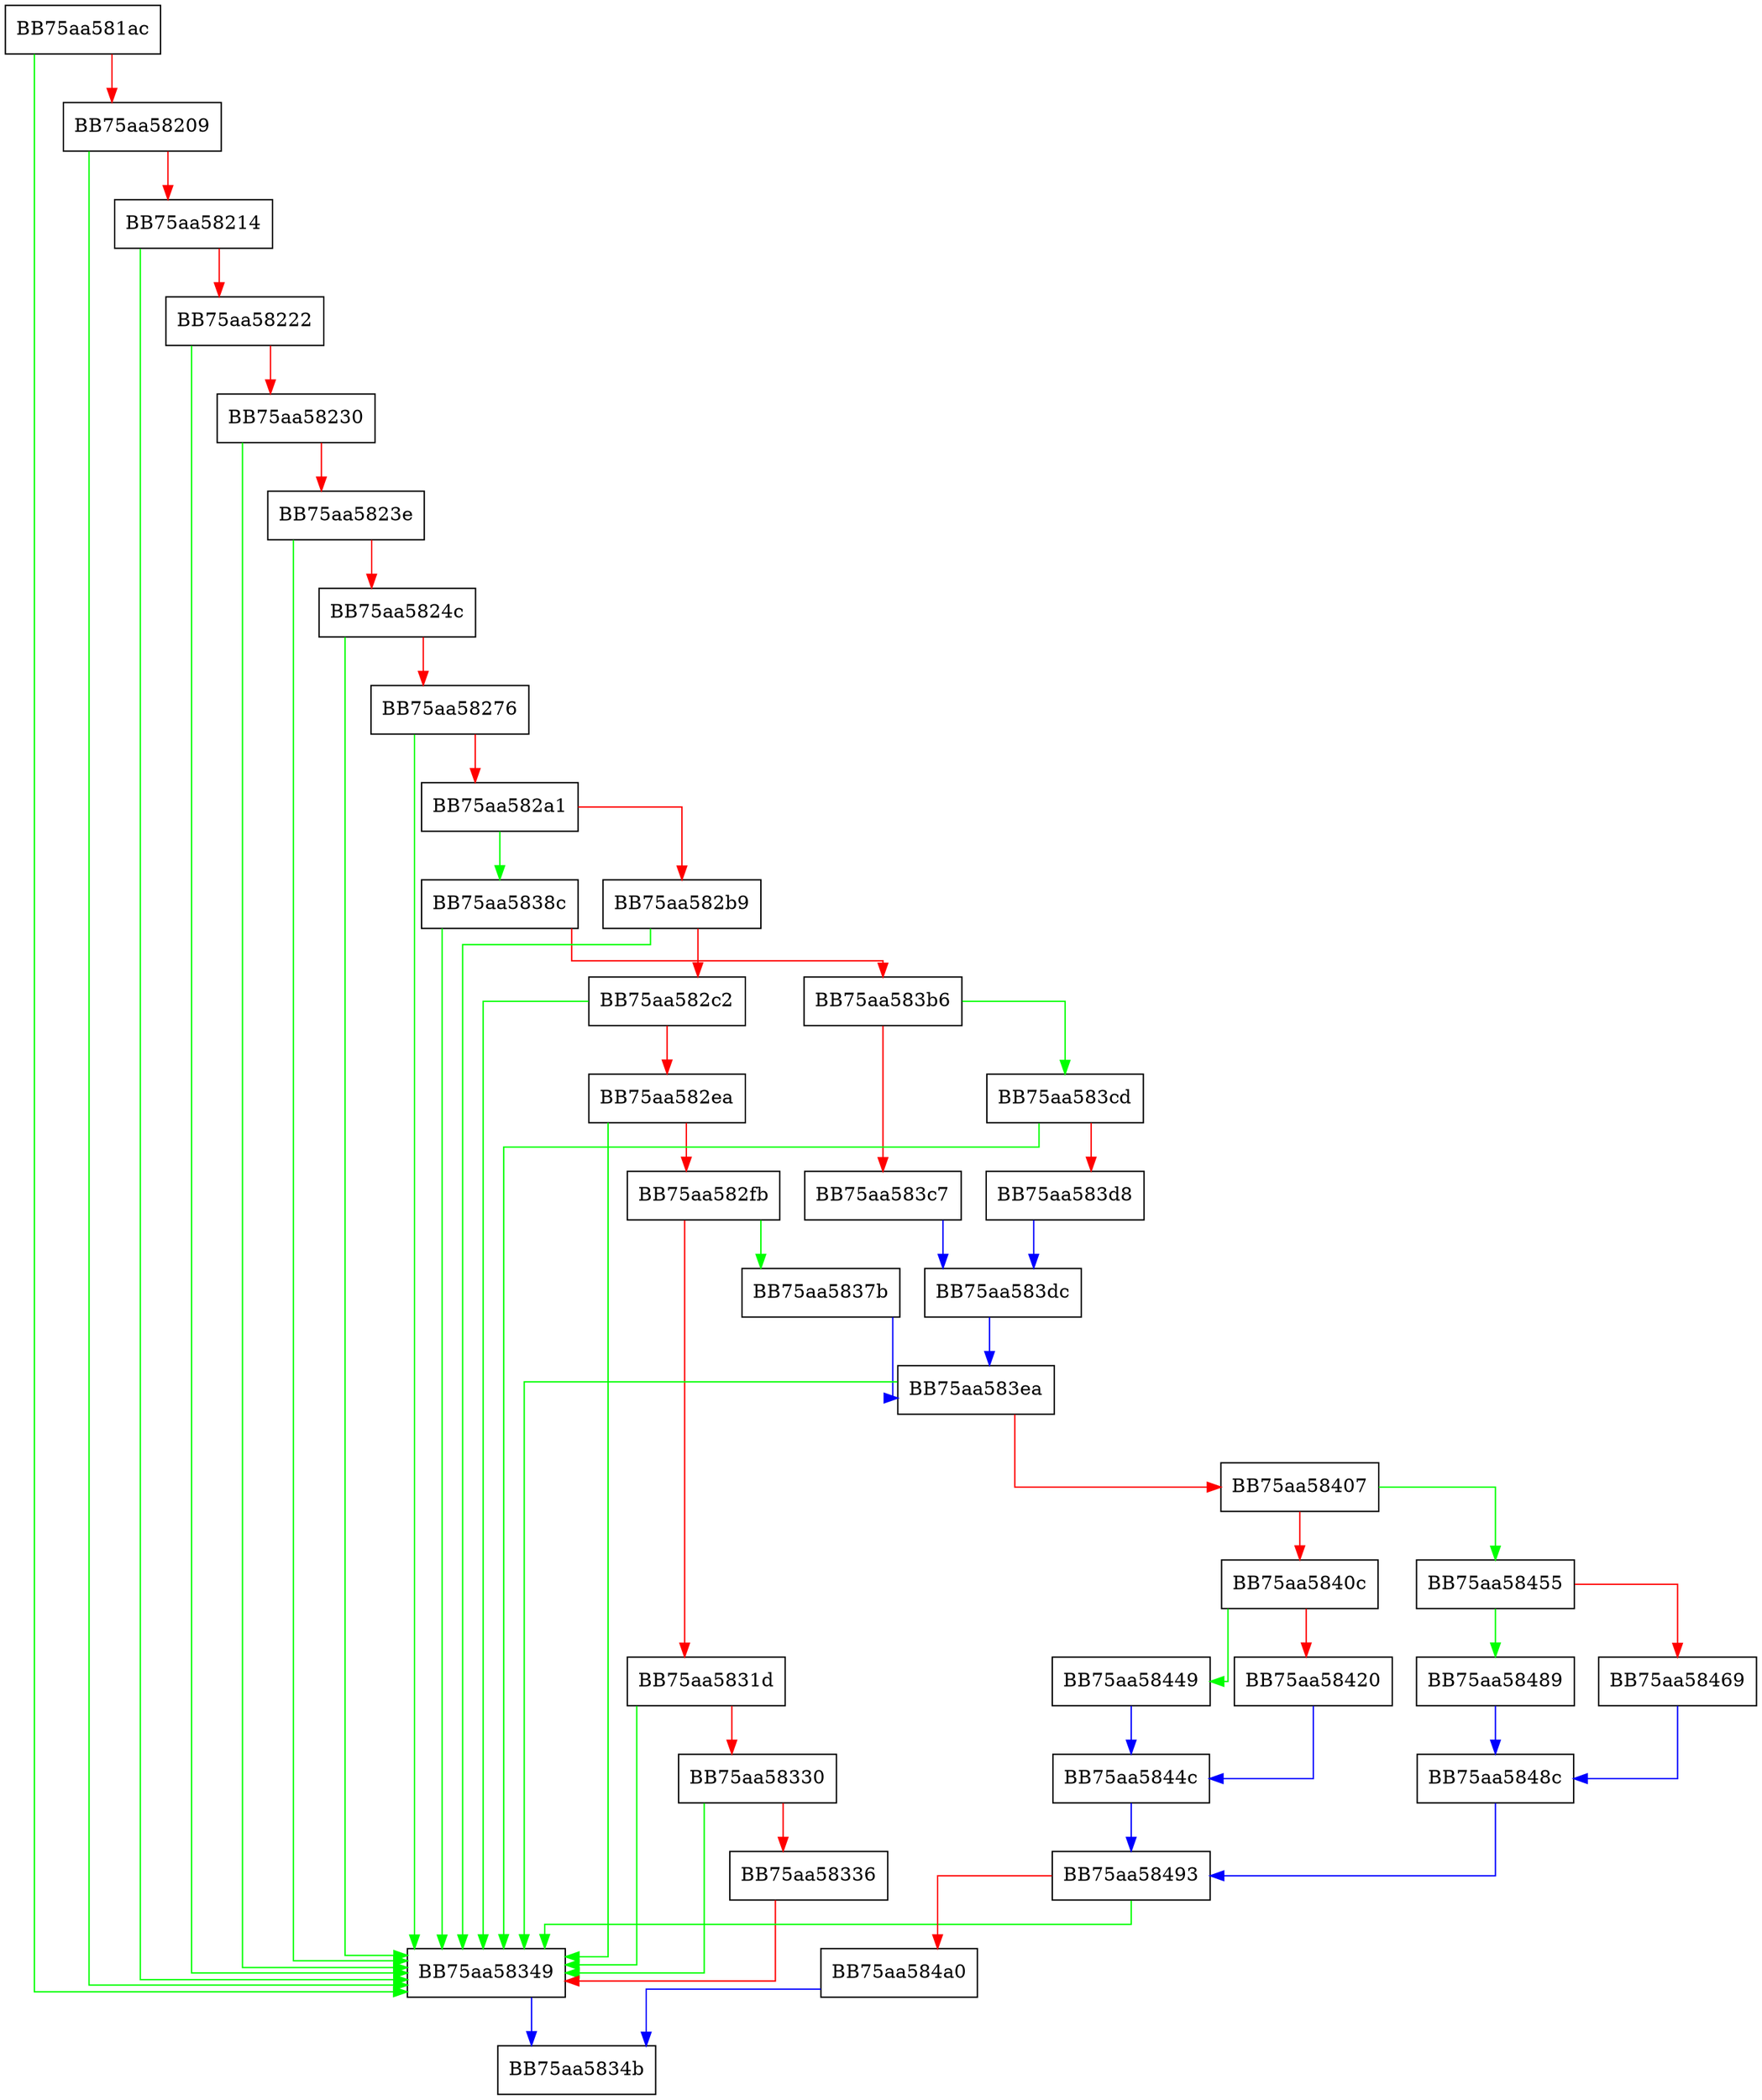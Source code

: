 digraph DetermineVersion21_22_23_Level1_9 {
  node [shape="box"];
  graph [splines=ortho];
  BB75aa581ac -> BB75aa58349 [color="green"];
  BB75aa581ac -> BB75aa58209 [color="red"];
  BB75aa58209 -> BB75aa58349 [color="green"];
  BB75aa58209 -> BB75aa58214 [color="red"];
  BB75aa58214 -> BB75aa58349 [color="green"];
  BB75aa58214 -> BB75aa58222 [color="red"];
  BB75aa58222 -> BB75aa58349 [color="green"];
  BB75aa58222 -> BB75aa58230 [color="red"];
  BB75aa58230 -> BB75aa58349 [color="green"];
  BB75aa58230 -> BB75aa5823e [color="red"];
  BB75aa5823e -> BB75aa58349 [color="green"];
  BB75aa5823e -> BB75aa5824c [color="red"];
  BB75aa5824c -> BB75aa58349 [color="green"];
  BB75aa5824c -> BB75aa58276 [color="red"];
  BB75aa58276 -> BB75aa58349 [color="green"];
  BB75aa58276 -> BB75aa582a1 [color="red"];
  BB75aa582a1 -> BB75aa5838c [color="green"];
  BB75aa582a1 -> BB75aa582b9 [color="red"];
  BB75aa582b9 -> BB75aa58349 [color="green"];
  BB75aa582b9 -> BB75aa582c2 [color="red"];
  BB75aa582c2 -> BB75aa58349 [color="green"];
  BB75aa582c2 -> BB75aa582ea [color="red"];
  BB75aa582ea -> BB75aa58349 [color="green"];
  BB75aa582ea -> BB75aa582fb [color="red"];
  BB75aa582fb -> BB75aa5837b [color="green"];
  BB75aa582fb -> BB75aa5831d [color="red"];
  BB75aa5831d -> BB75aa58349 [color="green"];
  BB75aa5831d -> BB75aa58330 [color="red"];
  BB75aa58330 -> BB75aa58349 [color="green"];
  BB75aa58330 -> BB75aa58336 [color="red"];
  BB75aa58336 -> BB75aa58349 [color="red"];
  BB75aa58349 -> BB75aa5834b [color="blue"];
  BB75aa5837b -> BB75aa583ea [color="blue"];
  BB75aa5838c -> BB75aa58349 [color="green"];
  BB75aa5838c -> BB75aa583b6 [color="red"];
  BB75aa583b6 -> BB75aa583cd [color="green"];
  BB75aa583b6 -> BB75aa583c7 [color="red"];
  BB75aa583c7 -> BB75aa583dc [color="blue"];
  BB75aa583cd -> BB75aa58349 [color="green"];
  BB75aa583cd -> BB75aa583d8 [color="red"];
  BB75aa583d8 -> BB75aa583dc [color="blue"];
  BB75aa583dc -> BB75aa583ea [color="blue"];
  BB75aa583ea -> BB75aa58349 [color="green"];
  BB75aa583ea -> BB75aa58407 [color="red"];
  BB75aa58407 -> BB75aa58455 [color="green"];
  BB75aa58407 -> BB75aa5840c [color="red"];
  BB75aa5840c -> BB75aa58449 [color="green"];
  BB75aa5840c -> BB75aa58420 [color="red"];
  BB75aa58420 -> BB75aa5844c [color="blue"];
  BB75aa58449 -> BB75aa5844c [color="blue"];
  BB75aa5844c -> BB75aa58493 [color="blue"];
  BB75aa58455 -> BB75aa58489 [color="green"];
  BB75aa58455 -> BB75aa58469 [color="red"];
  BB75aa58469 -> BB75aa5848c [color="blue"];
  BB75aa58489 -> BB75aa5848c [color="blue"];
  BB75aa5848c -> BB75aa58493 [color="blue"];
  BB75aa58493 -> BB75aa58349 [color="green"];
  BB75aa58493 -> BB75aa584a0 [color="red"];
  BB75aa584a0 -> BB75aa5834b [color="blue"];
}